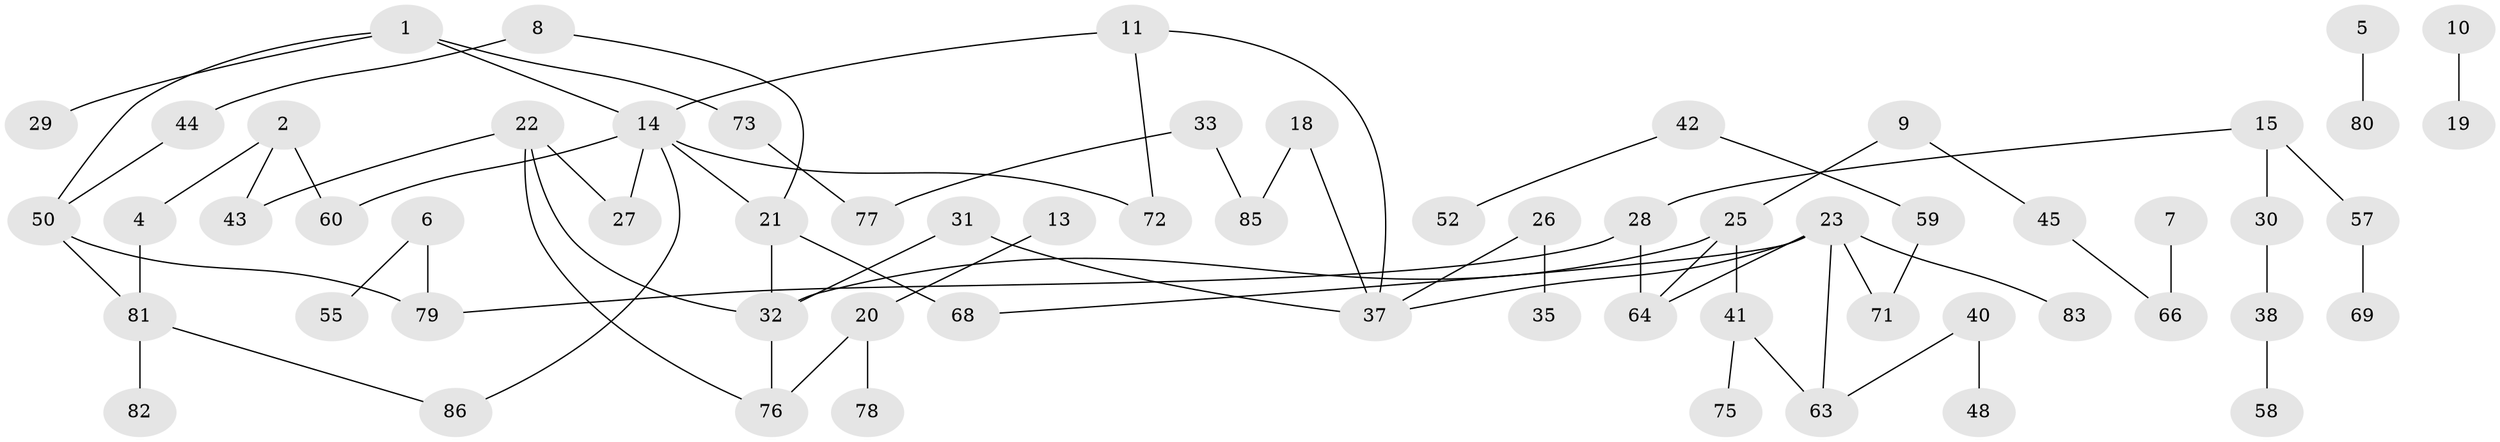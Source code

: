 // original degree distribution, {2: 0.31666666666666665, 1: 0.25, 0: 0.16666666666666666, 3: 0.15833333333333333, 4: 0.058333333333333334, 5: 0.041666666666666664, 6: 0.008333333333333333}
// Generated by graph-tools (version 1.1) at 2025/48/03/04/25 22:48:16]
// undirected, 64 vertices, 74 edges
graph export_dot {
  node [color=gray90,style=filled];
  1;
  2;
  4;
  5;
  6;
  7;
  8;
  9;
  10;
  11;
  13;
  14;
  15;
  18;
  19;
  20;
  21;
  22;
  23;
  25;
  26;
  27;
  28;
  29;
  30;
  31;
  32;
  33;
  35;
  37;
  38;
  40;
  41;
  42;
  43;
  44;
  45;
  48;
  50;
  52;
  55;
  57;
  58;
  59;
  60;
  63;
  64;
  66;
  68;
  69;
  71;
  72;
  73;
  75;
  76;
  77;
  78;
  79;
  80;
  81;
  82;
  83;
  85;
  86;
  1 -- 14 [weight=1.0];
  1 -- 29 [weight=1.0];
  1 -- 50 [weight=1.0];
  1 -- 73 [weight=1.0];
  2 -- 4 [weight=1.0];
  2 -- 43 [weight=1.0];
  2 -- 60 [weight=1.0];
  4 -- 81 [weight=1.0];
  5 -- 80 [weight=1.0];
  6 -- 55 [weight=1.0];
  6 -- 79 [weight=1.0];
  7 -- 66 [weight=1.0];
  8 -- 21 [weight=1.0];
  8 -- 44 [weight=1.0];
  9 -- 25 [weight=1.0];
  9 -- 45 [weight=1.0];
  10 -- 19 [weight=1.0];
  11 -- 14 [weight=1.0];
  11 -- 37 [weight=1.0];
  11 -- 72 [weight=1.0];
  13 -- 20 [weight=1.0];
  14 -- 21 [weight=2.0];
  14 -- 27 [weight=1.0];
  14 -- 60 [weight=1.0];
  14 -- 72 [weight=1.0];
  14 -- 86 [weight=1.0];
  15 -- 28 [weight=1.0];
  15 -- 30 [weight=1.0];
  15 -- 57 [weight=1.0];
  18 -- 37 [weight=1.0];
  18 -- 85 [weight=1.0];
  20 -- 76 [weight=1.0];
  20 -- 78 [weight=1.0];
  21 -- 32 [weight=1.0];
  21 -- 68 [weight=2.0];
  22 -- 27 [weight=1.0];
  22 -- 32 [weight=1.0];
  22 -- 43 [weight=1.0];
  22 -- 76 [weight=1.0];
  23 -- 37 [weight=1.0];
  23 -- 63 [weight=1.0];
  23 -- 64 [weight=1.0];
  23 -- 68 [weight=1.0];
  23 -- 71 [weight=1.0];
  23 -- 83 [weight=2.0];
  25 -- 32 [weight=1.0];
  25 -- 41 [weight=1.0];
  25 -- 64 [weight=1.0];
  26 -- 35 [weight=1.0];
  26 -- 37 [weight=1.0];
  28 -- 64 [weight=1.0];
  28 -- 79 [weight=1.0];
  30 -- 38 [weight=1.0];
  31 -- 32 [weight=1.0];
  31 -- 37 [weight=1.0];
  32 -- 76 [weight=1.0];
  33 -- 77 [weight=1.0];
  33 -- 85 [weight=1.0];
  38 -- 58 [weight=1.0];
  40 -- 48 [weight=1.0];
  40 -- 63 [weight=1.0];
  41 -- 63 [weight=1.0];
  41 -- 75 [weight=1.0];
  42 -- 52 [weight=1.0];
  42 -- 59 [weight=1.0];
  44 -- 50 [weight=1.0];
  45 -- 66 [weight=1.0];
  50 -- 79 [weight=1.0];
  50 -- 81 [weight=1.0];
  57 -- 69 [weight=1.0];
  59 -- 71 [weight=1.0];
  73 -- 77 [weight=1.0];
  81 -- 82 [weight=1.0];
  81 -- 86 [weight=1.0];
}
